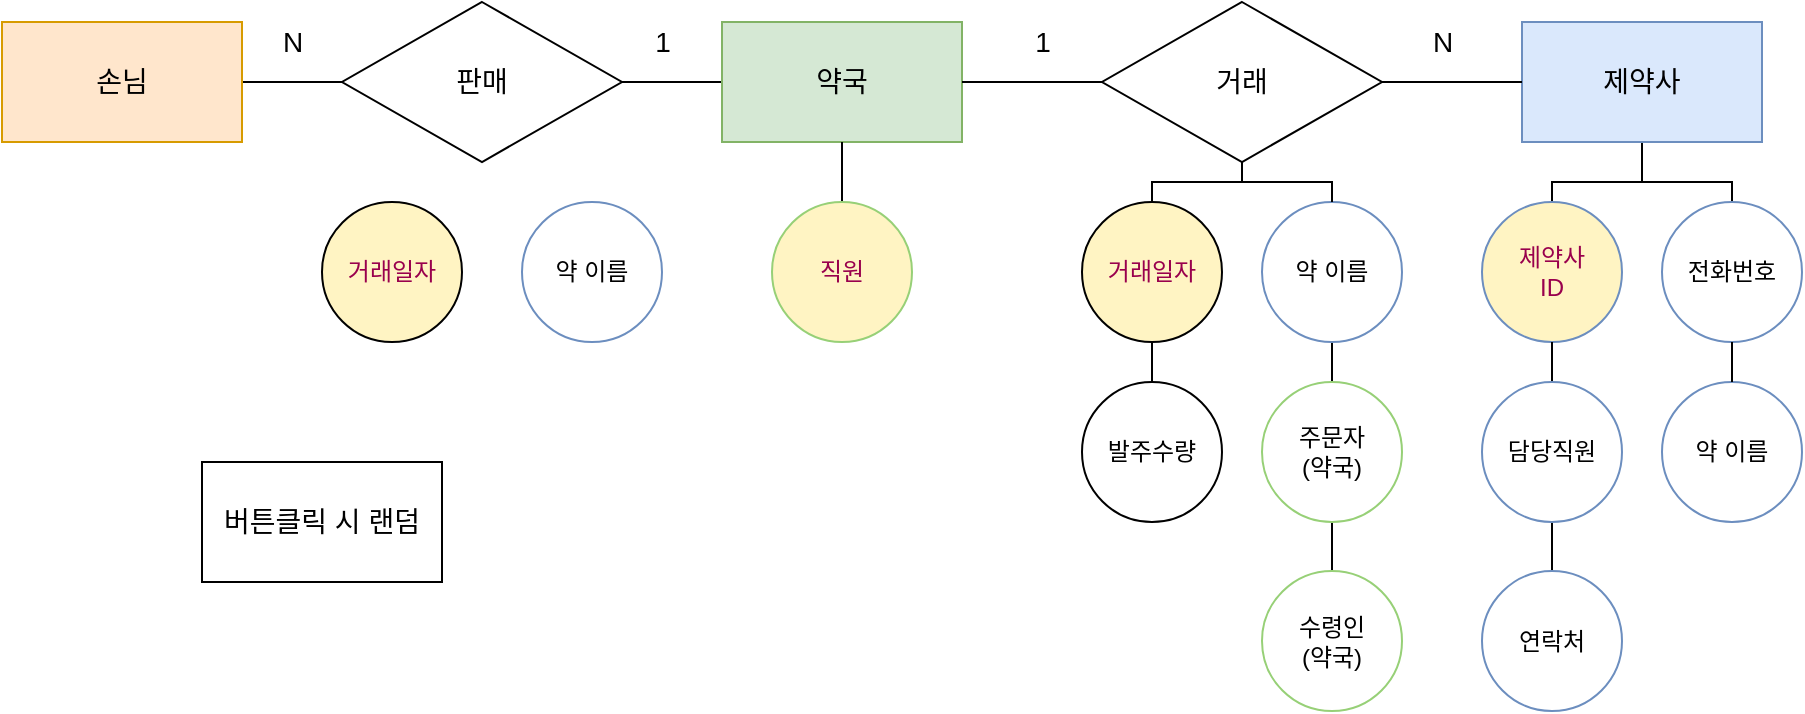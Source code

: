<mxfile version="14.5.7" type="github">
  <diagram id="6oNQw6u3wephya74xHIN" name="Page-1">
    <mxGraphModel dx="1600" dy="537" grid="1" gridSize="10" guides="1" tooltips="1" connect="1" arrows="1" fold="1" page="1" pageScale="1" pageWidth="827" pageHeight="1169" math="0" shadow="0">
      <root>
        <mxCell id="0" />
        <mxCell id="1" parent="0" />
        <mxCell id="PbMkuu-omXCv-JuwHTHP-36" value="" style="endArrow=none;html=1;fontSize=14;fontColor=#99004D;entryX=0;entryY=0.5;entryDx=0;entryDy=0;exitX=1;exitY=0.5;exitDx=0;exitDy=0;" edge="1" parent="1" source="PbMkuu-omXCv-JuwHTHP-34" target="PbMkuu-omXCv-JuwHTHP-2">
          <mxGeometry width="50" height="50" relative="1" as="geometry">
            <mxPoint x="-170" y="310" as="sourcePoint" />
            <mxPoint x="-120" y="260" as="targetPoint" />
          </mxGeometry>
        </mxCell>
        <mxCell id="PbMkuu-omXCv-JuwHTHP-39" value="1" style="edgeLabel;html=1;align=center;verticalAlign=middle;resizable=0;points=[];fontSize=14;" vertex="1" connectable="0" parent="PbMkuu-omXCv-JuwHTHP-36">
          <mxGeometry x="0.813" y="20" relative="1" as="geometry">
            <mxPoint x="-7.58" as="offset" />
          </mxGeometry>
        </mxCell>
        <mxCell id="PbMkuu-omXCv-JuwHTHP-27" value="" style="endArrow=none;html=1;fontSize=14;entryX=0.5;entryY=1;entryDx=0;entryDy=0;exitX=0.5;exitY=0;exitDx=0;exitDy=0;" edge="1" parent="1" source="PbMkuu-omXCv-JuwHTHP-22" target="PbMkuu-omXCv-JuwHTHP-17">
          <mxGeometry width="50" height="50" relative="1" as="geometry">
            <mxPoint x="390" y="370" as="sourcePoint" />
            <mxPoint x="440" y="320" as="targetPoint" />
          </mxGeometry>
        </mxCell>
        <mxCell id="PbMkuu-omXCv-JuwHTHP-2" value="&lt;font style=&quot;font-size: 14px&quot;&gt;약국&lt;/font&gt;" style="rounded=0;whiteSpace=wrap;html=1;fillColor=#d5e8d4;strokeColor=#82b366;" vertex="1" parent="1">
          <mxGeometry x="60" y="240" width="120" height="60" as="geometry" />
        </mxCell>
        <mxCell id="PbMkuu-omXCv-JuwHTHP-9" value="" style="rounded=0;orthogonalLoop=1;jettySize=auto;html=1;entryX=0.5;entryY=0;entryDx=0;entryDy=0;endArrow=none;endFill=0;edgeStyle=orthogonalEdgeStyle;" edge="1" parent="1" source="PbMkuu-omXCv-JuwHTHP-3" target="PbMkuu-omXCv-JuwHTHP-4">
          <mxGeometry relative="1" as="geometry" />
        </mxCell>
        <mxCell id="PbMkuu-omXCv-JuwHTHP-11" value="" style="edgeStyle=orthogonalEdgeStyle;rounded=0;orthogonalLoop=1;jettySize=auto;html=1;endArrow=none;endFill=0;" edge="1" parent="1" source="PbMkuu-omXCv-JuwHTHP-3" target="PbMkuu-omXCv-JuwHTHP-7">
          <mxGeometry relative="1" as="geometry" />
        </mxCell>
        <mxCell id="PbMkuu-omXCv-JuwHTHP-3" value="&lt;span style=&quot;font-size: 14px&quot;&gt;제약사&lt;br&gt;&lt;/span&gt;" style="rounded=0;whiteSpace=wrap;html=1;fillColor=#dae8fc;strokeColor=#6c8ebf;" vertex="1" parent="1">
          <mxGeometry x="460" y="240" width="120" height="60" as="geometry" />
        </mxCell>
        <mxCell id="PbMkuu-omXCv-JuwHTHP-4" value="제약사&lt;br&gt;ID" style="ellipse;whiteSpace=wrap;html=1;strokeColor=#6C8EBF;labelBackgroundColor=none;fontColor=#99004D;fillColor=#FFF4C3;" vertex="1" parent="1">
          <mxGeometry x="440" y="330" width="70" height="70" as="geometry" />
        </mxCell>
        <mxCell id="PbMkuu-omXCv-JuwHTHP-12" style="edgeStyle=orthogonalEdgeStyle;rounded=0;orthogonalLoop=1;jettySize=auto;html=1;entryX=0.5;entryY=1;entryDx=0;entryDy=0;endArrow=none;endFill=0;exitX=0;exitY=0.5;exitDx=0;exitDy=0;" edge="1" parent="1" source="PbMkuu-omXCv-JuwHTHP-31" target="PbMkuu-omXCv-JuwHTHP-4">
          <mxGeometry relative="1" as="geometry" />
        </mxCell>
        <mxCell id="PbMkuu-omXCv-JuwHTHP-5" value="담당직원" style="ellipse;whiteSpace=wrap;html=1;strokeColor=#6C8EBF;" vertex="1" parent="1">
          <mxGeometry x="440" y="420" width="70" height="70" as="geometry" />
        </mxCell>
        <mxCell id="PbMkuu-omXCv-JuwHTHP-7" value="전화번호" style="ellipse;whiteSpace=wrap;html=1;strokeColor=#6C8EBF;" vertex="1" parent="1">
          <mxGeometry x="530" y="330" width="70" height="70" as="geometry" />
        </mxCell>
        <mxCell id="PbMkuu-omXCv-JuwHTHP-14" value="" style="edgeStyle=orthogonalEdgeStyle;rounded=0;orthogonalLoop=1;jettySize=auto;html=1;endArrow=none;endFill=0;fontSize=14;" edge="1" parent="1" source="PbMkuu-omXCv-JuwHTHP-13" target="PbMkuu-omXCv-JuwHTHP-2">
          <mxGeometry relative="1" as="geometry" />
        </mxCell>
        <mxCell id="PbMkuu-omXCv-JuwHTHP-15" value="" style="edgeStyle=orthogonalEdgeStyle;rounded=0;orthogonalLoop=1;jettySize=auto;html=1;endArrow=none;endFill=0;fontSize=14;" edge="1" parent="1" source="PbMkuu-omXCv-JuwHTHP-13" target="PbMkuu-omXCv-JuwHTHP-3">
          <mxGeometry relative="1" as="geometry" />
        </mxCell>
        <mxCell id="PbMkuu-omXCv-JuwHTHP-13" value="거래" style="rhombus;whiteSpace=wrap;html=1;fontSize=14;" vertex="1" parent="1">
          <mxGeometry x="250" y="230" width="140" height="80" as="geometry" />
        </mxCell>
        <mxCell id="PbMkuu-omXCv-JuwHTHP-16" value="거래일자" style="ellipse;whiteSpace=wrap;html=1;fontColor=#99004D;fillColor=#FFF4C3;" vertex="1" parent="1">
          <mxGeometry x="240" y="330" width="70" height="70" as="geometry" />
        </mxCell>
        <mxCell id="PbMkuu-omXCv-JuwHTHP-17" value="약&amp;nbsp;이름" style="ellipse;whiteSpace=wrap;html=1;strokeColor=#6C8EBF;" vertex="1" parent="1">
          <mxGeometry x="330" y="330" width="70" height="70" as="geometry" />
        </mxCell>
        <mxCell id="PbMkuu-omXCv-JuwHTHP-18" value="발주수량" style="ellipse;whiteSpace=wrap;html=1;" vertex="1" parent="1">
          <mxGeometry x="240" y="420" width="70" height="70" as="geometry" />
        </mxCell>
        <mxCell id="PbMkuu-omXCv-JuwHTHP-20" value="" style="edgeStyle=orthogonalEdgeStyle;rounded=0;orthogonalLoop=1;jettySize=auto;html=1;endArrow=none;endFill=0;fontSize=14;" edge="1" parent="1" source="PbMkuu-omXCv-JuwHTHP-19" target="PbMkuu-omXCv-JuwHTHP-2">
          <mxGeometry relative="1" as="geometry" />
        </mxCell>
        <mxCell id="PbMkuu-omXCv-JuwHTHP-19" value="직원" style="ellipse;whiteSpace=wrap;html=1;strokeColor=#97D077;fontColor=#99004D;fillColor=#FFF4C3;" vertex="1" parent="1">
          <mxGeometry x="85" y="330" width="70" height="70" as="geometry" />
        </mxCell>
        <mxCell id="PbMkuu-omXCv-JuwHTHP-21" value="주문자&lt;br&gt;(약국)" style="ellipse;whiteSpace=wrap;html=1;strokeColor=#97D077;" vertex="1" parent="1">
          <mxGeometry x="330" y="420" width="70" height="70" as="geometry" />
        </mxCell>
        <mxCell id="PbMkuu-omXCv-JuwHTHP-22" value="수령인&lt;br&gt;(약국)" style="ellipse;whiteSpace=wrap;html=1;strokeColor=#97D077;" vertex="1" parent="1">
          <mxGeometry x="330" y="514.5" width="70" height="70" as="geometry" />
        </mxCell>
        <mxCell id="PbMkuu-omXCv-JuwHTHP-24" value="" style="endArrow=none;html=1;fontSize=14;exitX=0.5;exitY=0;exitDx=0;exitDy=0;edgeStyle=orthogonalEdgeStyle;rounded=0;" edge="1" parent="1" source="PbMkuu-omXCv-JuwHTHP-16" target="PbMkuu-omXCv-JuwHTHP-13">
          <mxGeometry width="50" height="50" relative="1" as="geometry">
            <mxPoint x="300" y="450" as="sourcePoint" />
            <mxPoint x="350" y="400" as="targetPoint" />
          </mxGeometry>
        </mxCell>
        <mxCell id="PbMkuu-omXCv-JuwHTHP-25" value="" style="endArrow=none;html=1;fontSize=14;exitX=0.5;exitY=0;exitDx=0;exitDy=0;edgeStyle=orthogonalEdgeStyle;rounded=0;entryX=0.5;entryY=1;entryDx=0;entryDy=0;" edge="1" parent="1" source="PbMkuu-omXCv-JuwHTHP-17" target="PbMkuu-omXCv-JuwHTHP-13">
          <mxGeometry width="50" height="50" relative="1" as="geometry">
            <mxPoint x="285" y="340" as="sourcePoint" />
            <mxPoint x="330" y="320" as="targetPoint" />
          </mxGeometry>
        </mxCell>
        <mxCell id="PbMkuu-omXCv-JuwHTHP-28" value="" style="endArrow=none;html=1;fontSize=14;entryX=0.5;entryY=1;entryDx=0;entryDy=0;exitX=0.5;exitY=0;exitDx=0;exitDy=0;" edge="1" parent="1" source="PbMkuu-omXCv-JuwHTHP-18" target="PbMkuu-omXCv-JuwHTHP-16">
          <mxGeometry width="50" height="50" relative="1" as="geometry">
            <mxPoint x="390" y="370" as="sourcePoint" />
            <mxPoint x="440" y="320" as="targetPoint" />
          </mxGeometry>
        </mxCell>
        <mxCell id="PbMkuu-omXCv-JuwHTHP-29" value="약 이름" style="ellipse;whiteSpace=wrap;html=1;strokeColor=#6C8EBF;" vertex="1" parent="1">
          <mxGeometry x="530" y="420" width="70" height="70" as="geometry" />
        </mxCell>
        <mxCell id="PbMkuu-omXCv-JuwHTHP-30" value="" style="endArrow=none;html=1;fontSize=14;entryX=0.5;entryY=1;entryDx=0;entryDy=0;exitX=0.5;exitY=0;exitDx=0;exitDy=0;" edge="1" parent="1" source="PbMkuu-omXCv-JuwHTHP-29" target="PbMkuu-omXCv-JuwHTHP-7">
          <mxGeometry width="50" height="50" relative="1" as="geometry">
            <mxPoint x="270" y="390" as="sourcePoint" />
            <mxPoint x="320" y="340" as="targetPoint" />
          </mxGeometry>
        </mxCell>
        <mxCell id="PbMkuu-omXCv-JuwHTHP-31" value="연락처" style="ellipse;whiteSpace=wrap;html=1;strokeColor=#6C8EBF;direction=south;" vertex="1" parent="1">
          <mxGeometry x="440" y="514.5" width="70" height="70" as="geometry" />
        </mxCell>
        <mxCell id="PbMkuu-omXCv-JuwHTHP-32" value="&lt;font color=&quot;#000000&quot;&gt;1&lt;/font&gt;" style="text;html=1;align=center;verticalAlign=middle;resizable=0;points=[];autosize=1;fontSize=14;fontColor=#99004D;" vertex="1" parent="1">
          <mxGeometry x="210" y="240" width="20" height="20" as="geometry" />
        </mxCell>
        <mxCell id="PbMkuu-omXCv-JuwHTHP-33" value="&lt;font color=&quot;#000000&quot;&gt;N&lt;/font&gt;" style="text;html=1;align=center;verticalAlign=middle;resizable=0;points=[];autosize=1;fontSize=14;fontColor=#99004D;" vertex="1" parent="1">
          <mxGeometry x="405" y="240" width="30" height="20" as="geometry" />
        </mxCell>
        <mxCell id="PbMkuu-omXCv-JuwHTHP-34" value="&lt;span style=&quot;font-size: 14px&quot;&gt;손님&lt;/span&gt;" style="rounded=0;whiteSpace=wrap;html=1;fillColor=#ffe6cc;strokeColor=#d79b00;" vertex="1" parent="1">
          <mxGeometry x="-300" y="240" width="120" height="60" as="geometry" />
        </mxCell>
        <mxCell id="PbMkuu-omXCv-JuwHTHP-35" value="판매" style="rhombus;whiteSpace=wrap;html=1;fontSize=14;" vertex="1" parent="1">
          <mxGeometry x="-130" y="230" width="140" height="80" as="geometry" />
        </mxCell>
        <mxCell id="PbMkuu-omXCv-JuwHTHP-37" value="거래일자" style="ellipse;whiteSpace=wrap;html=1;fontColor=#99004D;fillColor=#FFF4C3;" vertex="1" parent="1">
          <mxGeometry x="-140" y="330" width="70" height="70" as="geometry" />
        </mxCell>
        <mxCell id="PbMkuu-omXCv-JuwHTHP-38" value="약&amp;nbsp;이름" style="ellipse;whiteSpace=wrap;html=1;strokeColor=#6C8EBF;" vertex="1" parent="1">
          <mxGeometry x="-40" y="330" width="70" height="70" as="geometry" />
        </mxCell>
        <mxCell id="PbMkuu-omXCv-JuwHTHP-40" value="N" style="text;html=1;align=center;verticalAlign=middle;resizable=0;points=[];autosize=1;fontSize=14;fontColor=#000000;" vertex="1" parent="1">
          <mxGeometry x="-170" y="240" width="30" height="20" as="geometry" />
        </mxCell>
        <mxCell id="PbMkuu-omXCv-JuwHTHP-42" value="버튼클릭 시 랜덤" style="whiteSpace=wrap;html=1;labelBackgroundColor=none;strokeColor=#000000;fillColor=#ffffff;fontSize=14;fontColor=#000000;" vertex="1" parent="1">
          <mxGeometry x="-200" y="460" width="120" height="60" as="geometry" />
        </mxCell>
      </root>
    </mxGraphModel>
  </diagram>
</mxfile>
